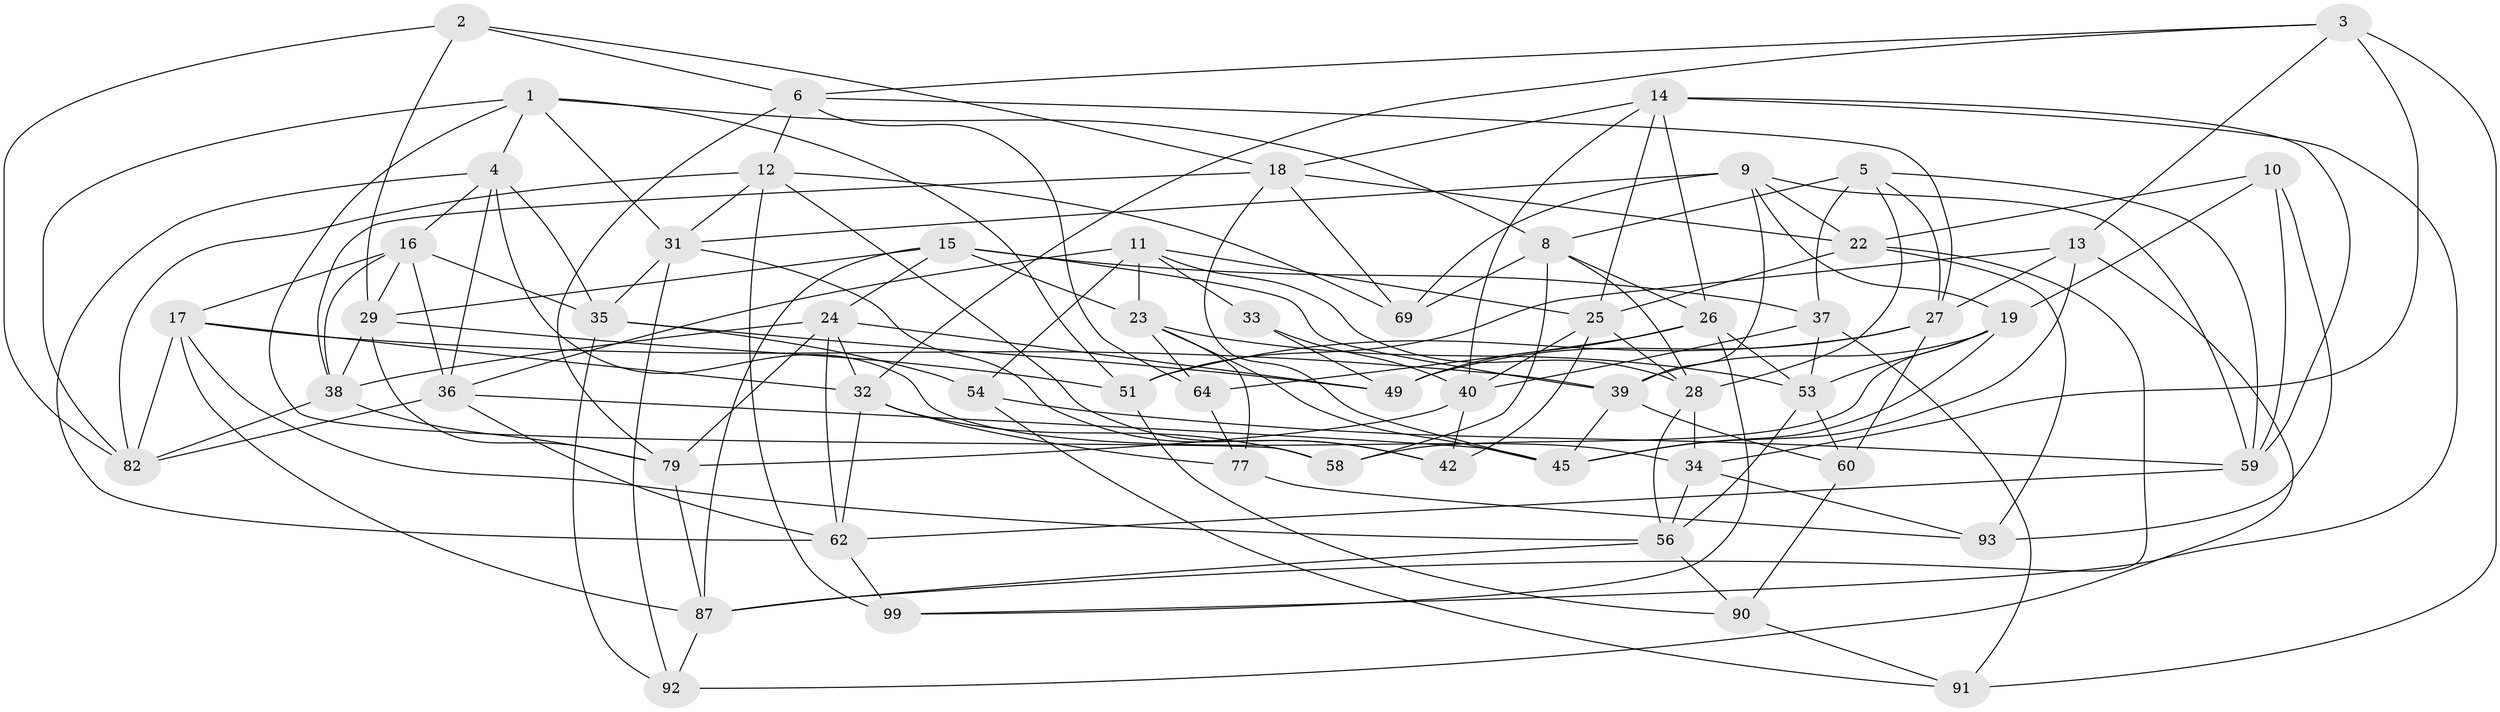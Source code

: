 // original degree distribution, {4: 1.0}
// Generated by graph-tools (version 1.1) at 2025/42/03/06/25 10:42:24]
// undirected, 58 vertices, 155 edges
graph export_dot {
graph [start="1"]
  node [color=gray90,style=filled];
  1 [super="+61"];
  2;
  3 [super="+65"];
  4 [super="+20"];
  5 [super="+7"];
  6 [super="+100"];
  8 [super="+98"];
  9 [super="+72"];
  10;
  11 [super="+67"];
  12 [super="+46"];
  13 [super="+52"];
  14 [super="+88"];
  15 [super="+21"];
  16 [super="+68"];
  17 [super="+30"];
  18 [super="+44"];
  19 [super="+83"];
  22 [super="+57"];
  23 [super="+95"];
  24 [super="+41"];
  25 [super="+50"];
  26 [super="+81"];
  27 [super="+55"];
  28 [super="+66"];
  29 [super="+47"];
  31 [super="+43"];
  32 [super="+101"];
  33;
  34 [super="+75"];
  35 [super="+80"];
  36 [super="+96"];
  37 [super="+74"];
  38 [super="+76"];
  39 [super="+48"];
  40 [super="+78"];
  42;
  45 [super="+85"];
  49 [super="+63"];
  51 [super="+94"];
  53 [super="+70"];
  54;
  56 [super="+89"];
  58;
  59 [super="+73"];
  60;
  62 [super="+71"];
  64;
  69;
  77;
  79 [super="+84"];
  82 [super="+86"];
  87 [super="+97"];
  90;
  91;
  92;
  93;
  99;
  1 -- 8;
  1 -- 4;
  1 -- 51;
  1 -- 58;
  1 -- 82;
  1 -- 31;
  2 -- 6;
  2 -- 29;
  2 -- 18;
  2 -- 82;
  3 -- 32;
  3 -- 34 [weight=2];
  3 -- 6;
  3 -- 91;
  3 -- 13;
  4 -- 62;
  4 -- 16;
  4 -- 34;
  4 -- 35;
  4 -- 36;
  5 -- 37 [weight=2];
  5 -- 59;
  5 -- 28;
  5 -- 27;
  5 -- 8;
  6 -- 79;
  6 -- 64;
  6 -- 12;
  6 -- 27;
  8 -- 69;
  8 -- 28;
  8 -- 58;
  8 -- 26;
  9 -- 69;
  9 -- 39;
  9 -- 31;
  9 -- 19;
  9 -- 22;
  9 -- 59;
  10 -- 93;
  10 -- 19;
  10 -- 22;
  10 -- 59;
  11 -- 33;
  11 -- 28;
  11 -- 54;
  11 -- 25;
  11 -- 36;
  11 -- 23;
  12 -- 99;
  12 -- 69;
  12 -- 42;
  12 -- 82;
  12 -- 31;
  13 -- 92;
  13 -- 45;
  13 -- 27;
  13 -- 51 [weight=2];
  14 -- 99;
  14 -- 59;
  14 -- 40;
  14 -- 18;
  14 -- 26;
  14 -- 25;
  15 -- 29;
  15 -- 37;
  15 -- 87;
  15 -- 24;
  15 -- 23;
  15 -- 39;
  16 -- 17;
  16 -- 35;
  16 -- 29;
  16 -- 36;
  16 -- 38;
  17 -- 56;
  17 -- 82;
  17 -- 32;
  17 -- 87;
  17 -- 39;
  18 -- 69;
  18 -- 45;
  18 -- 22;
  18 -- 38;
  19 -- 53;
  19 -- 58;
  19 -- 39;
  19 -- 45;
  22 -- 93;
  22 -- 25;
  22 -- 87;
  23 -- 77;
  23 -- 53;
  23 -- 64;
  23 -- 45;
  24 -- 32;
  24 -- 38;
  24 -- 79;
  24 -- 49;
  24 -- 62;
  25 -- 42;
  25 -- 28;
  25 -- 40;
  26 -- 99;
  26 -- 49;
  26 -- 64;
  26 -- 53;
  27 -- 51;
  27 -- 49;
  27 -- 60;
  28 -- 56;
  28 -- 34;
  29 -- 38;
  29 -- 51;
  29 -- 79;
  31 -- 42;
  31 -- 92;
  31 -- 35;
  32 -- 58;
  32 -- 77;
  32 -- 62;
  33 -- 49 [weight=2];
  33 -- 40;
  34 -- 93;
  34 -- 56;
  35 -- 92;
  35 -- 54;
  35 -- 49;
  36 -- 82;
  36 -- 62;
  36 -- 45;
  37 -- 40;
  37 -- 91;
  37 -- 53;
  38 -- 79;
  38 -- 82;
  39 -- 45;
  39 -- 60;
  40 -- 42;
  40 -- 79;
  51 -- 90;
  53 -- 60;
  53 -- 56;
  54 -- 91;
  54 -- 59;
  56 -- 90;
  56 -- 87;
  59 -- 62;
  60 -- 90;
  62 -- 99;
  64 -- 77;
  77 -- 93;
  79 -- 87;
  87 -- 92;
  90 -- 91;
}
